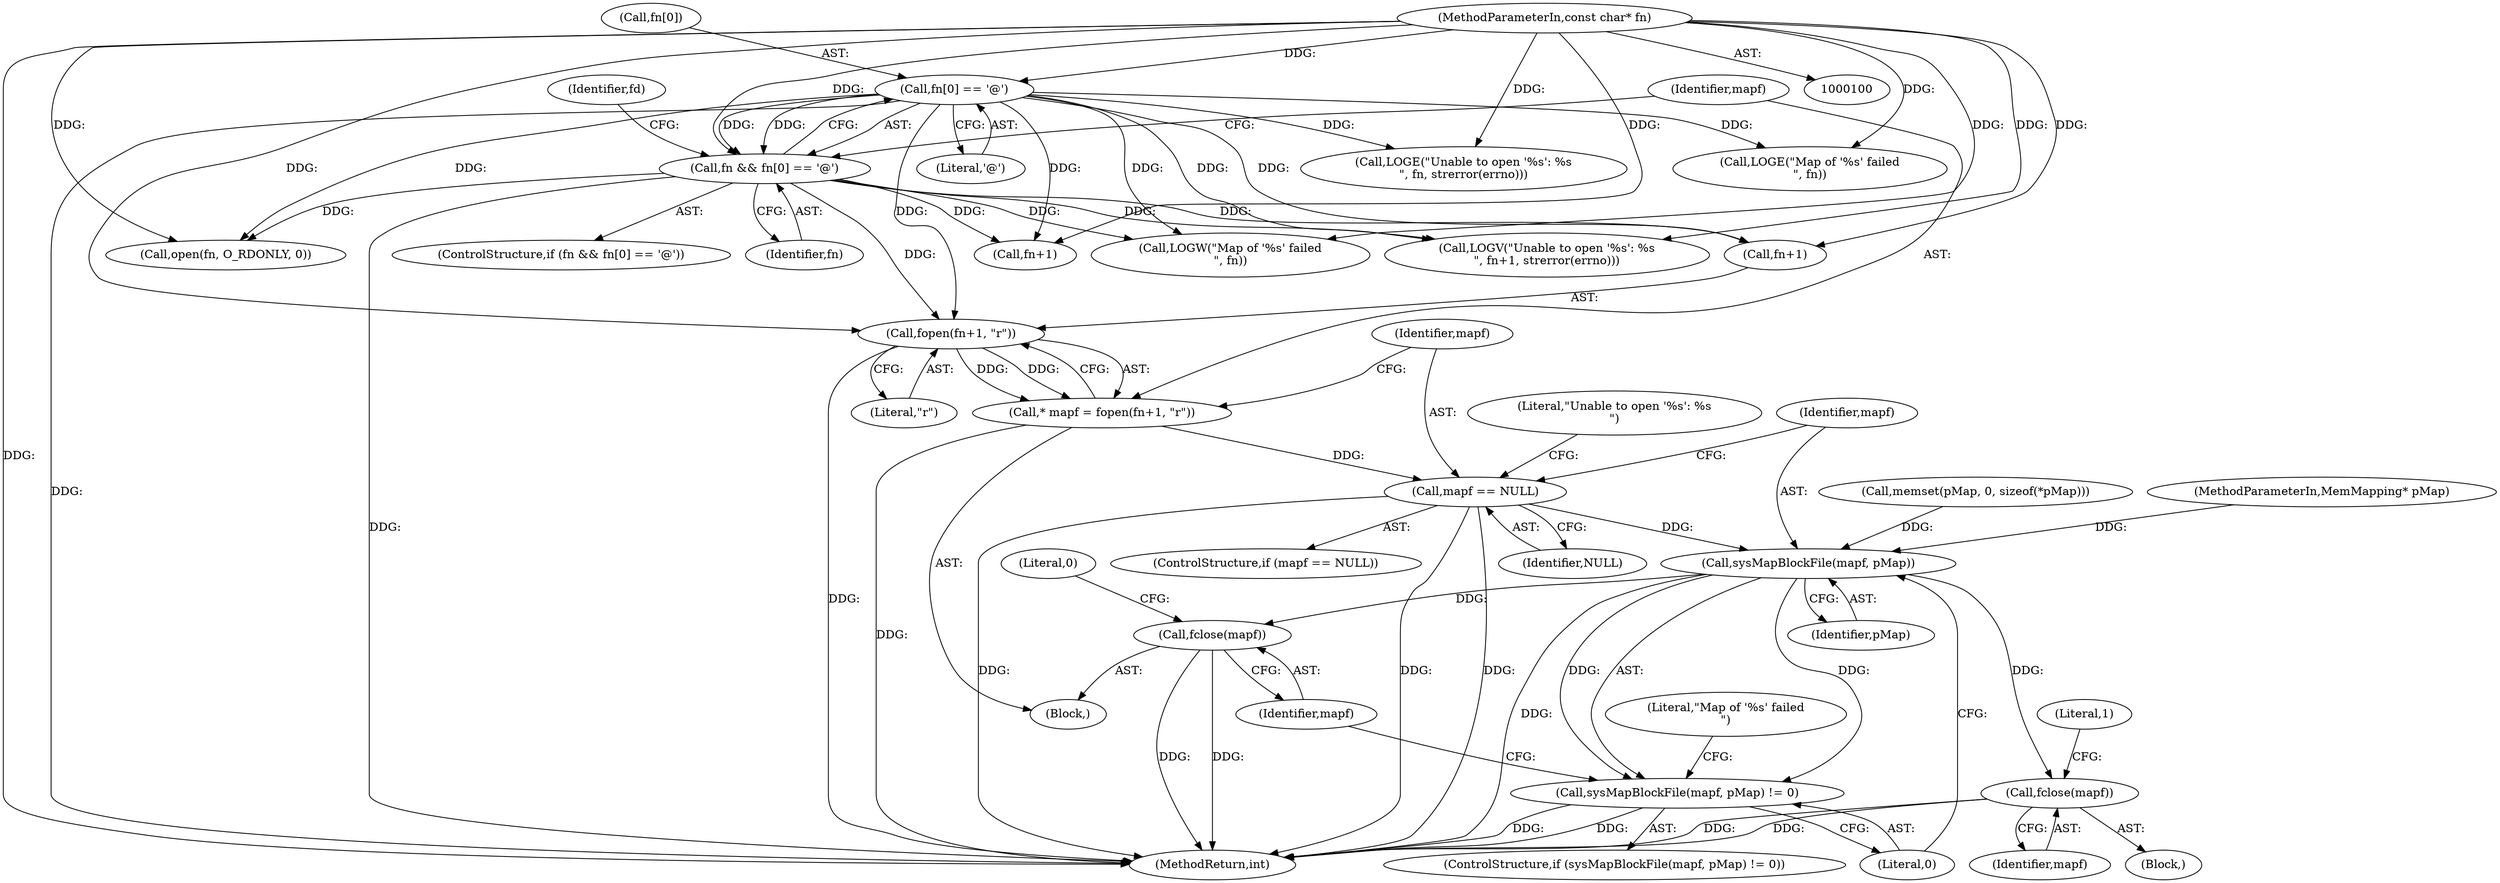 digraph "0_Android_28a566f7731b4cb76d2a9ba16d997ac5aeb07dad_1@API" {
"1000122" [label="(Call,fopen(fn+1, \"r\"))"];
"1000113" [label="(Call,fn[0] == '@')"];
"1000101" [label="(MethodParameterIn,const char* fn)"];
"1000111" [label="(Call,fn && fn[0] == '@')"];
"1000120" [label="(Call,* mapf = fopen(fn+1, \"r\"))"];
"1000128" [label="(Call,mapf == NULL)"];
"1000144" [label="(Call,sysMapBlockFile(mapf, pMap))"];
"1000143" [label="(Call,sysMapBlockFile(mapf, pMap) != 0)"];
"1000152" [label="(Call,fclose(mapf))"];
"1000157" [label="(Call,fclose(mapf))"];
"1000129" [label="(Identifier,mapf)"];
"1000112" [label="(Identifier,fn)"];
"1000104" [label="(Call,memset(pMap, 0, sizeof(*pMap)))"];
"1000157" [label="(Call,fclose(mapf))"];
"1000143" [label="(Call,sysMapBlockFile(mapf, pMap) != 0)"];
"1000163" [label="(Identifier,fd)"];
"1000200" [label="(MethodReturn,int)"];
"1000150" [label="(Literal,\"Map of '%s' failed\n\")"];
"1000164" [label="(Call,open(fn, O_RDONLY, 0))"];
"1000152" [label="(Call,fclose(mapf))"];
"1000128" [label="(Call,mapf == NULL)"];
"1000134" [label="(Call,fn+1)"];
"1000133" [label="(Literal,\"Unable to open '%s': %s\n\")"];
"1000156" [label="(Literal,1)"];
"1000126" [label="(Literal,\"r\")"];
"1000142" [label="(ControlStructure,if (sysMapBlockFile(mapf, pMap) != 0))"];
"1000123" [label="(Call,fn+1)"];
"1000144" [label="(Call,sysMapBlockFile(mapf, pMap))"];
"1000153" [label="(Identifier,mapf)"];
"1000147" [label="(Literal,0)"];
"1000188" [label="(Call,LOGE(\"Map of '%s' failed\n\", fn))"];
"1000117" [label="(Literal,'@')"];
"1000121" [label="(Identifier,mapf)"];
"1000110" [label="(ControlStructure,if (fn && fn[0] == '@'))"];
"1000148" [label="(Block,)"];
"1000173" [label="(Call,LOGE(\"Unable to open '%s': %s\n\", fn, strerror(errno)))"];
"1000111" [label="(Call,fn && fn[0] == '@')"];
"1000120" [label="(Call,* mapf = fopen(fn+1, \"r\"))"];
"1000158" [label="(Identifier,mapf)"];
"1000101" [label="(MethodParameterIn,const char* fn)"];
"1000102" [label="(MethodParameterIn,MemMapping* pMap)"];
"1000146" [label="(Identifier,pMap)"];
"1000122" [label="(Call,fopen(fn+1, \"r\"))"];
"1000114" [label="(Call,fn[0])"];
"1000149" [label="(Call,LOGW(\"Map of '%s' failed\n\", fn))"];
"1000199" [label="(Literal,0)"];
"1000118" [label="(Block,)"];
"1000127" [label="(ControlStructure,if (mapf == NULL))"];
"1000113" [label="(Call,fn[0] == '@')"];
"1000130" [label="(Identifier,NULL)"];
"1000132" [label="(Call,LOGV(\"Unable to open '%s': %s\n\", fn+1, strerror(errno)))"];
"1000145" [label="(Identifier,mapf)"];
"1000122" -> "1000120"  [label="AST: "];
"1000122" -> "1000126"  [label="CFG: "];
"1000123" -> "1000122"  [label="AST: "];
"1000126" -> "1000122"  [label="AST: "];
"1000120" -> "1000122"  [label="CFG: "];
"1000122" -> "1000200"  [label="DDG: "];
"1000122" -> "1000120"  [label="DDG: "];
"1000122" -> "1000120"  [label="DDG: "];
"1000113" -> "1000122"  [label="DDG: "];
"1000111" -> "1000122"  [label="DDG: "];
"1000101" -> "1000122"  [label="DDG: "];
"1000113" -> "1000111"  [label="AST: "];
"1000113" -> "1000117"  [label="CFG: "];
"1000114" -> "1000113"  [label="AST: "];
"1000117" -> "1000113"  [label="AST: "];
"1000111" -> "1000113"  [label="CFG: "];
"1000113" -> "1000200"  [label="DDG: "];
"1000113" -> "1000111"  [label="DDG: "];
"1000113" -> "1000111"  [label="DDG: "];
"1000101" -> "1000113"  [label="DDG: "];
"1000113" -> "1000123"  [label="DDG: "];
"1000113" -> "1000132"  [label="DDG: "];
"1000113" -> "1000134"  [label="DDG: "];
"1000113" -> "1000149"  [label="DDG: "];
"1000113" -> "1000164"  [label="DDG: "];
"1000113" -> "1000173"  [label="DDG: "];
"1000113" -> "1000188"  [label="DDG: "];
"1000101" -> "1000100"  [label="AST: "];
"1000101" -> "1000200"  [label="DDG: "];
"1000101" -> "1000111"  [label="DDG: "];
"1000101" -> "1000123"  [label="DDG: "];
"1000101" -> "1000132"  [label="DDG: "];
"1000101" -> "1000134"  [label="DDG: "];
"1000101" -> "1000149"  [label="DDG: "];
"1000101" -> "1000164"  [label="DDG: "];
"1000101" -> "1000173"  [label="DDG: "];
"1000101" -> "1000188"  [label="DDG: "];
"1000111" -> "1000110"  [label="AST: "];
"1000111" -> "1000112"  [label="CFG: "];
"1000112" -> "1000111"  [label="AST: "];
"1000121" -> "1000111"  [label="CFG: "];
"1000163" -> "1000111"  [label="CFG: "];
"1000111" -> "1000200"  [label="DDG: "];
"1000111" -> "1000123"  [label="DDG: "];
"1000111" -> "1000132"  [label="DDG: "];
"1000111" -> "1000134"  [label="DDG: "];
"1000111" -> "1000149"  [label="DDG: "];
"1000111" -> "1000164"  [label="DDG: "];
"1000120" -> "1000118"  [label="AST: "];
"1000121" -> "1000120"  [label="AST: "];
"1000129" -> "1000120"  [label="CFG: "];
"1000120" -> "1000200"  [label="DDG: "];
"1000120" -> "1000128"  [label="DDG: "];
"1000128" -> "1000127"  [label="AST: "];
"1000128" -> "1000130"  [label="CFG: "];
"1000129" -> "1000128"  [label="AST: "];
"1000130" -> "1000128"  [label="AST: "];
"1000133" -> "1000128"  [label="CFG: "];
"1000145" -> "1000128"  [label="CFG: "];
"1000128" -> "1000200"  [label="DDG: "];
"1000128" -> "1000200"  [label="DDG: "];
"1000128" -> "1000200"  [label="DDG: "];
"1000128" -> "1000144"  [label="DDG: "];
"1000144" -> "1000143"  [label="AST: "];
"1000144" -> "1000146"  [label="CFG: "];
"1000145" -> "1000144"  [label="AST: "];
"1000146" -> "1000144"  [label="AST: "];
"1000147" -> "1000144"  [label="CFG: "];
"1000144" -> "1000200"  [label="DDG: "];
"1000144" -> "1000143"  [label="DDG: "];
"1000144" -> "1000143"  [label="DDG: "];
"1000104" -> "1000144"  [label="DDG: "];
"1000102" -> "1000144"  [label="DDG: "];
"1000144" -> "1000152"  [label="DDG: "];
"1000144" -> "1000157"  [label="DDG: "];
"1000143" -> "1000142"  [label="AST: "];
"1000143" -> "1000147"  [label="CFG: "];
"1000147" -> "1000143"  [label="AST: "];
"1000150" -> "1000143"  [label="CFG: "];
"1000158" -> "1000143"  [label="CFG: "];
"1000143" -> "1000200"  [label="DDG: "];
"1000143" -> "1000200"  [label="DDG: "];
"1000152" -> "1000148"  [label="AST: "];
"1000152" -> "1000153"  [label="CFG: "];
"1000153" -> "1000152"  [label="AST: "];
"1000156" -> "1000152"  [label="CFG: "];
"1000152" -> "1000200"  [label="DDG: "];
"1000152" -> "1000200"  [label="DDG: "];
"1000157" -> "1000118"  [label="AST: "];
"1000157" -> "1000158"  [label="CFG: "];
"1000158" -> "1000157"  [label="AST: "];
"1000199" -> "1000157"  [label="CFG: "];
"1000157" -> "1000200"  [label="DDG: "];
"1000157" -> "1000200"  [label="DDG: "];
}
